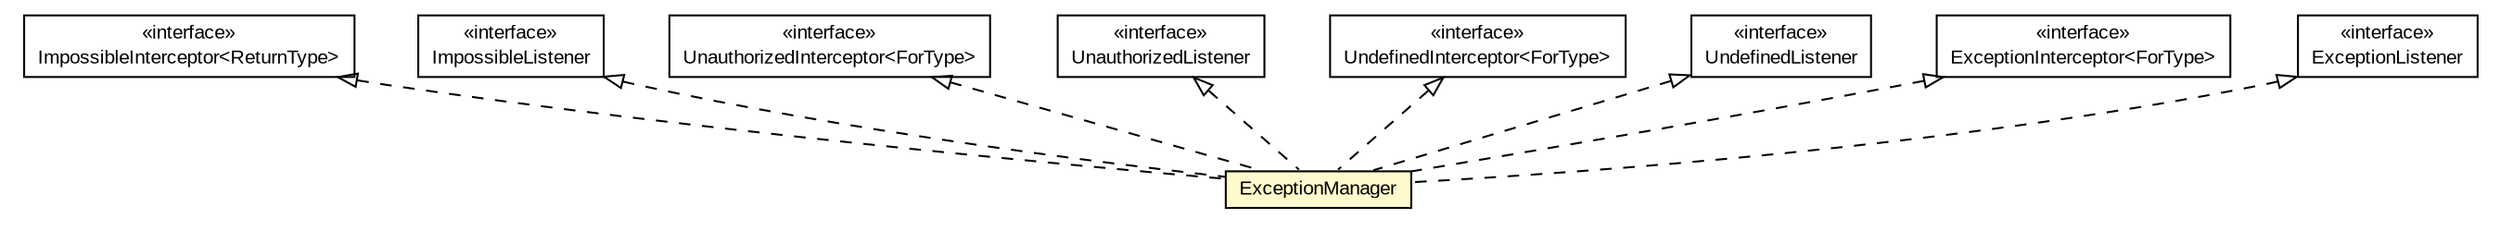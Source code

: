 #!/usr/local/bin/dot
#
# Class diagram 
# Generated by UMLGraph version 5.1 (http://www.umlgraph.org/)
#

digraph G {
	edge [fontname="arial",fontsize=10,labelfontname="arial",labelfontsize=10];
	node [fontname="arial",fontsize=10,shape=plaintext];
	nodesep=0.25;
	ranksep=0.5;
	// io.nextweb.operations.exceptions.ExceptionManager
	c1710 [label=<<table title="io.nextweb.operations.exceptions.ExceptionManager" border="0" cellborder="1" cellspacing="0" cellpadding="2" port="p" bgcolor="lemonChiffon" href="./ExceptionManager.html">
		<tr><td><table border="0" cellspacing="0" cellpadding="1">
<tr><td align="center" balign="center"> ExceptionManager </td></tr>
		</table></td></tr>
		</table>>, fontname="arial", fontcolor="black", fontsize=10.0];
	// io.nextweb.operations.exceptions.ImpossibleInterceptor<ReturnType>
	c1711 [label=<<table title="io.nextweb.operations.exceptions.ImpossibleInterceptor" border="0" cellborder="1" cellspacing="0" cellpadding="2" port="p" href="./ImpossibleInterceptor.html">
		<tr><td><table border="0" cellspacing="0" cellpadding="1">
<tr><td align="center" balign="center"> &#171;interface&#187; </td></tr>
<tr><td align="center" balign="center"> ImpossibleInterceptor&lt;ReturnType&gt; </td></tr>
		</table></td></tr>
		</table>>, fontname="arial", fontcolor="black", fontsize=10.0];
	// io.nextweb.operations.exceptions.ImpossibleListener
	c1712 [label=<<table title="io.nextweb.operations.exceptions.ImpossibleListener" border="0" cellborder="1" cellspacing="0" cellpadding="2" port="p" href="./ImpossibleListener.html">
		<tr><td><table border="0" cellspacing="0" cellpadding="1">
<tr><td align="center" balign="center"> &#171;interface&#187; </td></tr>
<tr><td align="center" balign="center"> ImpossibleListener </td></tr>
		</table></td></tr>
		</table>>, fontname="arial", fontcolor="black", fontsize=10.0];
	// io.nextweb.operations.exceptions.UnauthorizedInterceptor<ForType>
	c1716 [label=<<table title="io.nextweb.operations.exceptions.UnauthorizedInterceptor" border="0" cellborder="1" cellspacing="0" cellpadding="2" port="p" href="./UnauthorizedInterceptor.html">
		<tr><td><table border="0" cellspacing="0" cellpadding="1">
<tr><td align="center" balign="center"> &#171;interface&#187; </td></tr>
<tr><td align="center" balign="center"> UnauthorizedInterceptor&lt;ForType&gt; </td></tr>
		</table></td></tr>
		</table>>, fontname="arial", fontcolor="black", fontsize=10.0];
	// io.nextweb.operations.exceptions.UnauthorizedListener
	c1717 [label=<<table title="io.nextweb.operations.exceptions.UnauthorizedListener" border="0" cellborder="1" cellspacing="0" cellpadding="2" port="p" href="./UnauthorizedListener.html">
		<tr><td><table border="0" cellspacing="0" cellpadding="1">
<tr><td align="center" balign="center"> &#171;interface&#187; </td></tr>
<tr><td align="center" balign="center"> UnauthorizedListener </td></tr>
		</table></td></tr>
		</table>>, fontname="arial", fontcolor="black", fontsize=10.0];
	// io.nextweb.operations.exceptions.UndefinedInterceptor<ForType>
	c1719 [label=<<table title="io.nextweb.operations.exceptions.UndefinedInterceptor" border="0" cellborder="1" cellspacing="0" cellpadding="2" port="p" href="./UndefinedInterceptor.html">
		<tr><td><table border="0" cellspacing="0" cellpadding="1">
<tr><td align="center" balign="center"> &#171;interface&#187; </td></tr>
<tr><td align="center" balign="center"> UndefinedInterceptor&lt;ForType&gt; </td></tr>
		</table></td></tr>
		</table>>, fontname="arial", fontcolor="black", fontsize=10.0];
	// io.nextweb.operations.exceptions.UndefinedListener
	c1720 [label=<<table title="io.nextweb.operations.exceptions.UndefinedListener" border="0" cellborder="1" cellspacing="0" cellpadding="2" port="p" href="./UndefinedListener.html">
		<tr><td><table border="0" cellspacing="0" cellpadding="1">
<tr><td align="center" balign="center"> &#171;interface&#187; </td></tr>
<tr><td align="center" balign="center"> UndefinedListener </td></tr>
		</table></td></tr>
		</table>>, fontname="arial", fontcolor="black", fontsize=10.0];
	// io.nextweb.fn.ExceptionInterceptor<ForType>
	c1742 [label=<<table title="io.nextweb.fn.ExceptionInterceptor" border="0" cellborder="1" cellspacing="0" cellpadding="2" port="p" href="../../fn/ExceptionInterceptor.html">
		<tr><td><table border="0" cellspacing="0" cellpadding="1">
<tr><td align="center" balign="center"> &#171;interface&#187; </td></tr>
<tr><td align="center" balign="center"> ExceptionInterceptor&lt;ForType&gt; </td></tr>
		</table></td></tr>
		</table>>, fontname="arial", fontcolor="black", fontsize=10.0];
	// io.nextweb.fn.ExceptionListener
	c1743 [label=<<table title="io.nextweb.fn.ExceptionListener" border="0" cellborder="1" cellspacing="0" cellpadding="2" port="p" href="../../fn/ExceptionListener.html">
		<tr><td><table border="0" cellspacing="0" cellpadding="1">
<tr><td align="center" balign="center"> &#171;interface&#187; </td></tr>
<tr><td align="center" balign="center"> ExceptionListener </td></tr>
		</table></td></tr>
		</table>>, fontname="arial", fontcolor="black", fontsize=10.0];
	//io.nextweb.operations.exceptions.ExceptionManager implements io.nextweb.fn.ExceptionInterceptor<ForType>
	c1742:p -> c1710:p [dir=back,arrowtail=empty,style=dashed];
	//io.nextweb.operations.exceptions.ExceptionManager implements io.nextweb.operations.exceptions.UnauthorizedInterceptor<ForType>
	c1716:p -> c1710:p [dir=back,arrowtail=empty,style=dashed];
	//io.nextweb.operations.exceptions.ExceptionManager implements io.nextweb.fn.ExceptionListener
	c1743:p -> c1710:p [dir=back,arrowtail=empty,style=dashed];
	//io.nextweb.operations.exceptions.ExceptionManager implements io.nextweb.operations.exceptions.UnauthorizedListener
	c1717:p -> c1710:p [dir=back,arrowtail=empty,style=dashed];
	//io.nextweb.operations.exceptions.ExceptionManager implements io.nextweb.operations.exceptions.UndefinedListener
	c1720:p -> c1710:p [dir=back,arrowtail=empty,style=dashed];
	//io.nextweb.operations.exceptions.ExceptionManager implements io.nextweb.operations.exceptions.ImpossibleListener
	c1712:p -> c1710:p [dir=back,arrowtail=empty,style=dashed];
	//io.nextweb.operations.exceptions.ExceptionManager implements io.nextweb.operations.exceptions.ImpossibleInterceptor<ReturnType>
	c1711:p -> c1710:p [dir=back,arrowtail=empty,style=dashed];
	//io.nextweb.operations.exceptions.ExceptionManager implements io.nextweb.operations.exceptions.UndefinedInterceptor<ForType>
	c1719:p -> c1710:p [dir=back,arrowtail=empty,style=dashed];
}

